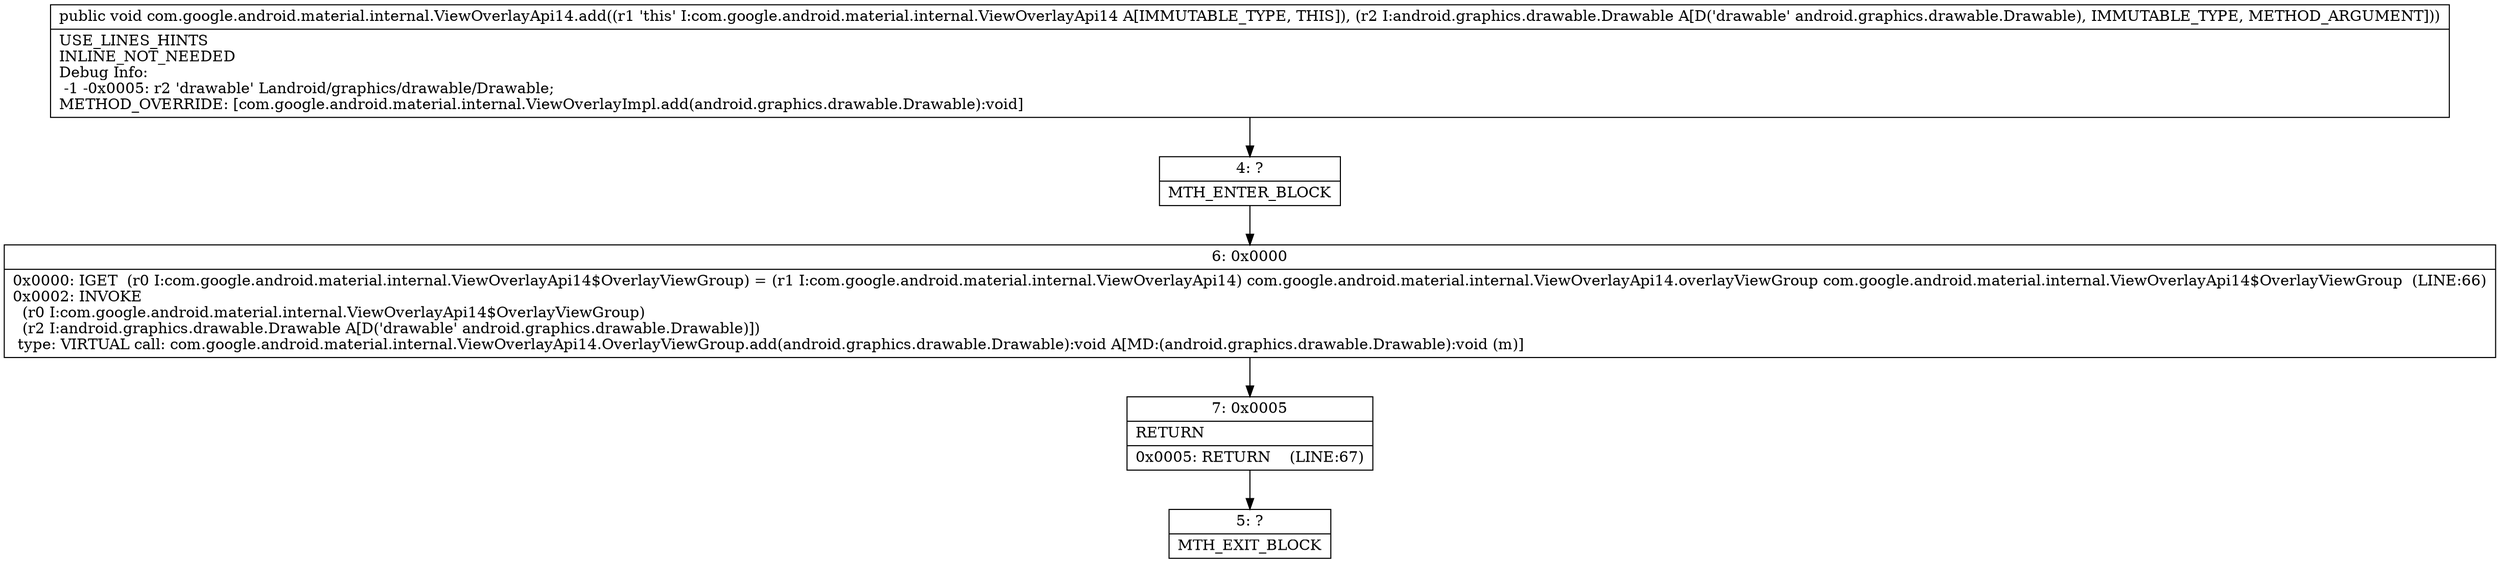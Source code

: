 digraph "CFG forcom.google.android.material.internal.ViewOverlayApi14.add(Landroid\/graphics\/drawable\/Drawable;)V" {
Node_4 [shape=record,label="{4\:\ ?|MTH_ENTER_BLOCK\l}"];
Node_6 [shape=record,label="{6\:\ 0x0000|0x0000: IGET  (r0 I:com.google.android.material.internal.ViewOverlayApi14$OverlayViewGroup) = (r1 I:com.google.android.material.internal.ViewOverlayApi14) com.google.android.material.internal.ViewOverlayApi14.overlayViewGroup com.google.android.material.internal.ViewOverlayApi14$OverlayViewGroup  (LINE:66)\l0x0002: INVOKE  \l  (r0 I:com.google.android.material.internal.ViewOverlayApi14$OverlayViewGroup)\l  (r2 I:android.graphics.drawable.Drawable A[D('drawable' android.graphics.drawable.Drawable)])\l type: VIRTUAL call: com.google.android.material.internal.ViewOverlayApi14.OverlayViewGroup.add(android.graphics.drawable.Drawable):void A[MD:(android.graphics.drawable.Drawable):void (m)]\l}"];
Node_7 [shape=record,label="{7\:\ 0x0005|RETURN\l|0x0005: RETURN    (LINE:67)\l}"];
Node_5 [shape=record,label="{5\:\ ?|MTH_EXIT_BLOCK\l}"];
MethodNode[shape=record,label="{public void com.google.android.material.internal.ViewOverlayApi14.add((r1 'this' I:com.google.android.material.internal.ViewOverlayApi14 A[IMMUTABLE_TYPE, THIS]), (r2 I:android.graphics.drawable.Drawable A[D('drawable' android.graphics.drawable.Drawable), IMMUTABLE_TYPE, METHOD_ARGUMENT]))  | USE_LINES_HINTS\lINLINE_NOT_NEEDED\lDebug Info:\l  \-1 \-0x0005: r2 'drawable' Landroid\/graphics\/drawable\/Drawable;\lMETHOD_OVERRIDE: [com.google.android.material.internal.ViewOverlayImpl.add(android.graphics.drawable.Drawable):void]\l}"];
MethodNode -> Node_4;Node_4 -> Node_6;
Node_6 -> Node_7;
Node_7 -> Node_5;
}

